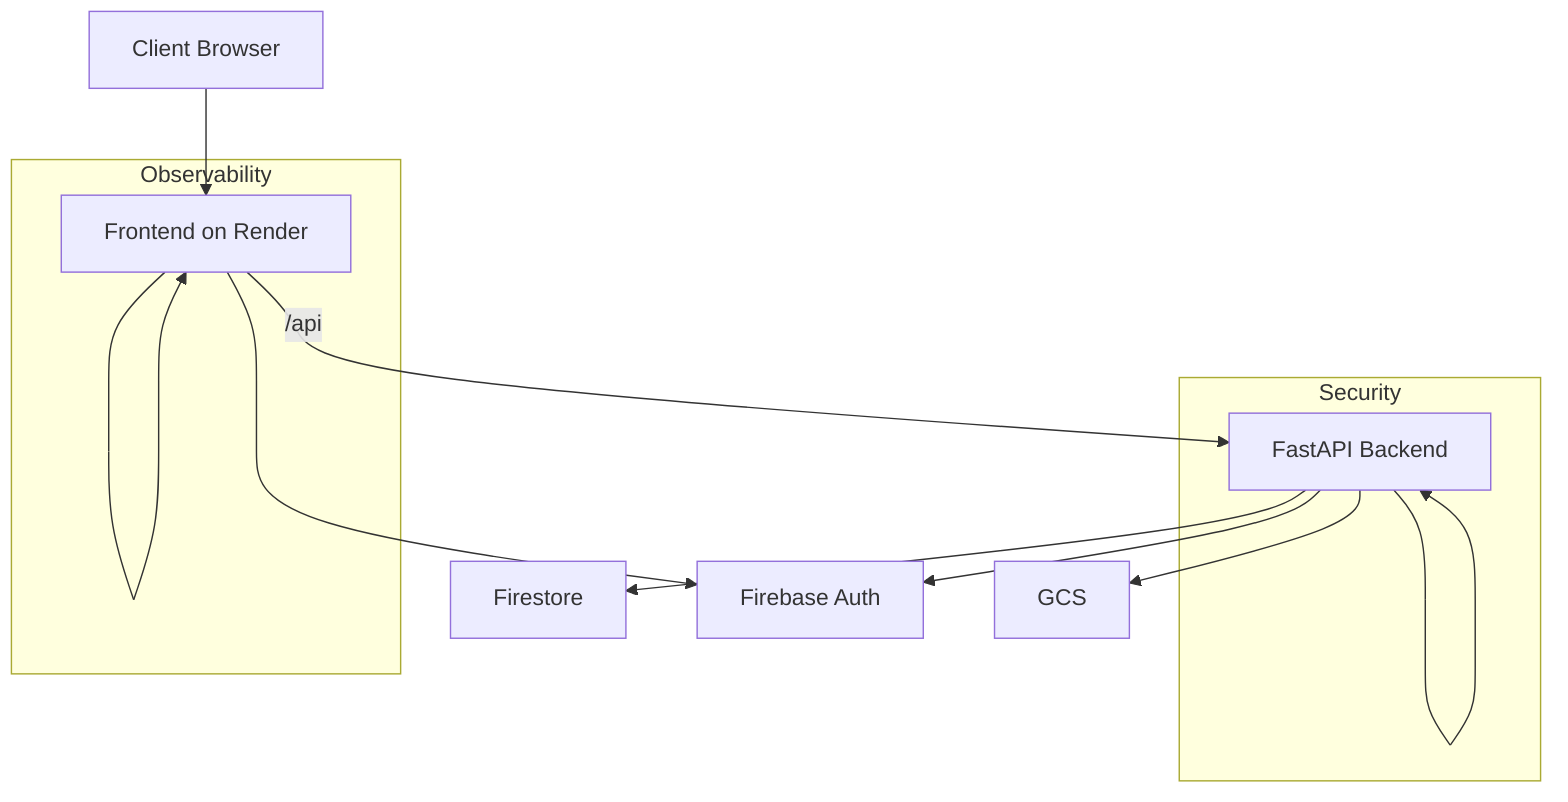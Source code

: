 graph TD
  A[Client Browser]
  B[Frontend on Render]
  C[FastAPI Backend]
  D[Firestore]
  E[Firebase Auth]
  F[GCS]

  A --> B
  B -->|/api| C
  B --> E
  C --> E
  C --> D
  C --> F

  subgraph Security
    C --> C
  end

  subgraph Observability
    C --> C
    B --> B
  end